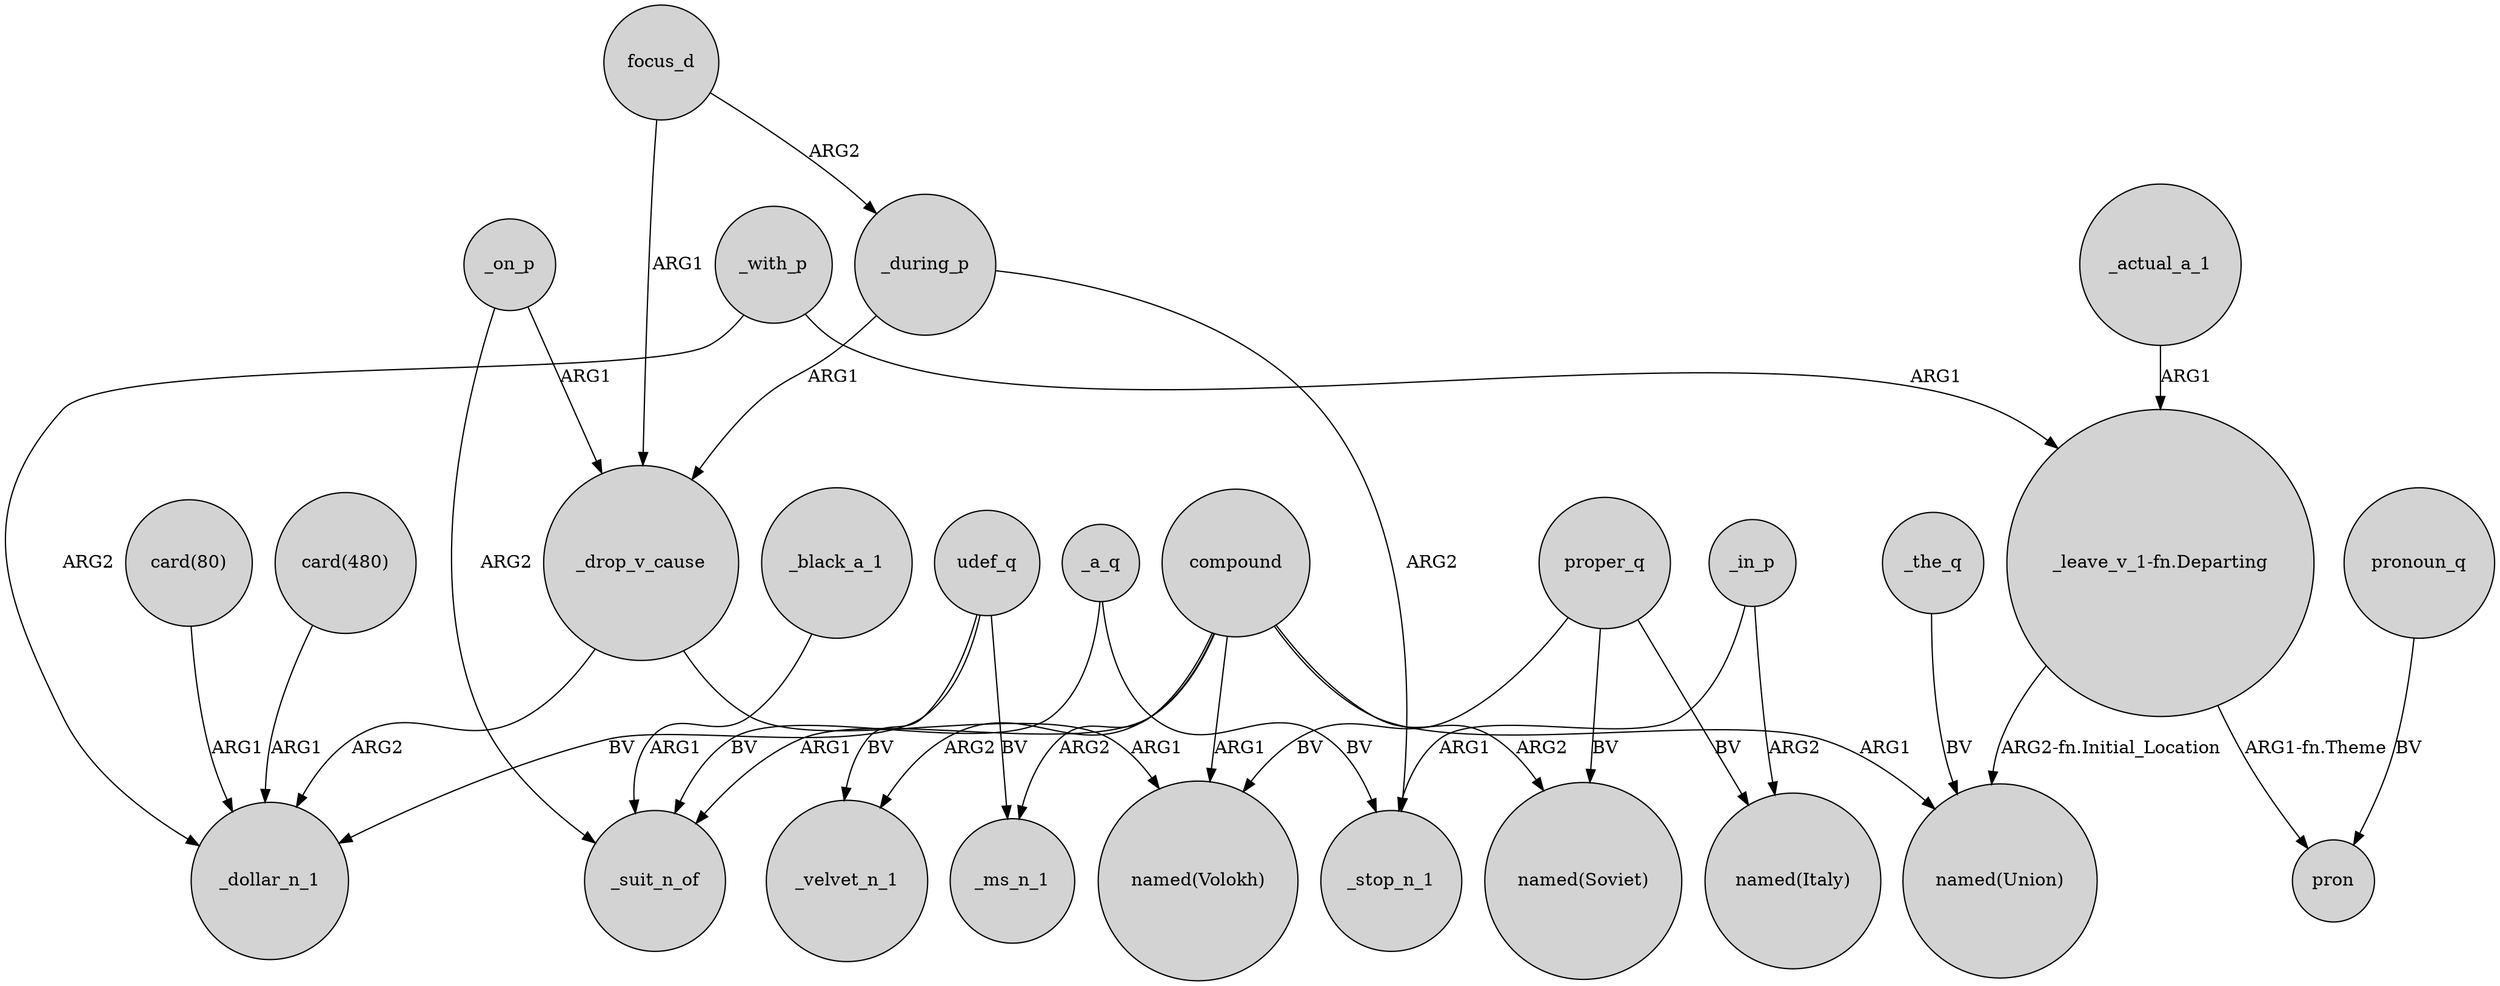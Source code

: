 digraph {
	node [shape=circle style=filled]
	focus_d -> _during_p [label=ARG2]
	_black_a_1 -> _suit_n_of [label=ARG1]
	compound -> _suit_n_of [label=ARG1]
	udef_q -> _velvet_n_1 [label=BV]
	_actual_a_1 -> "_leave_v_1-fn.Departing" [label=ARG1]
	_on_p -> _suit_n_of [label=ARG2]
	_in_p -> "named(Italy)" [label=ARG2]
	_drop_v_cause -> _dollar_n_1 [label=ARG2]
	_during_p -> _drop_v_cause [label=ARG1]
	_a_q -> _stop_n_1 [label=BV]
	"_leave_v_1-fn.Departing" -> pron [label="ARG1-fn.Theme"]
	compound -> "named(Volokh)" [label=ARG1]
	proper_q -> "named(Soviet)" [label=BV]
	proper_q -> "named(Italy)" [label=BV]
	compound -> _ms_n_1 [label=ARG2]
	_the_q -> "named(Union)" [label=BV]
	pronoun_q -> pron [label=BV]
	"_leave_v_1-fn.Departing" -> "named(Union)" [label="ARG2-fn.Initial_Location"]
	udef_q -> _ms_n_1 [label=BV]
	proper_q -> "named(Volokh)" [label=BV]
	compound -> "named(Union)" [label=ARG1]
	compound -> "named(Soviet)" [label=ARG2]
	"card(480)" -> _dollar_n_1 [label=ARG1]
	_in_p -> _stop_n_1 [label=ARG1]
	_a_q -> _suit_n_of [label=BV]
	_with_p -> "_leave_v_1-fn.Departing" [label=ARG1]
	"card(80)" -> _dollar_n_1 [label=ARG1]
	_drop_v_cause -> "named(Volokh)" [label=ARG1]
	focus_d -> _drop_v_cause [label=ARG1]
	_during_p -> _stop_n_1 [label=ARG2]
	_on_p -> _drop_v_cause [label=ARG1]
	compound -> _velvet_n_1 [label=ARG2]
	udef_q -> _dollar_n_1 [label=BV]
	_with_p -> _dollar_n_1 [label=ARG2]
}
